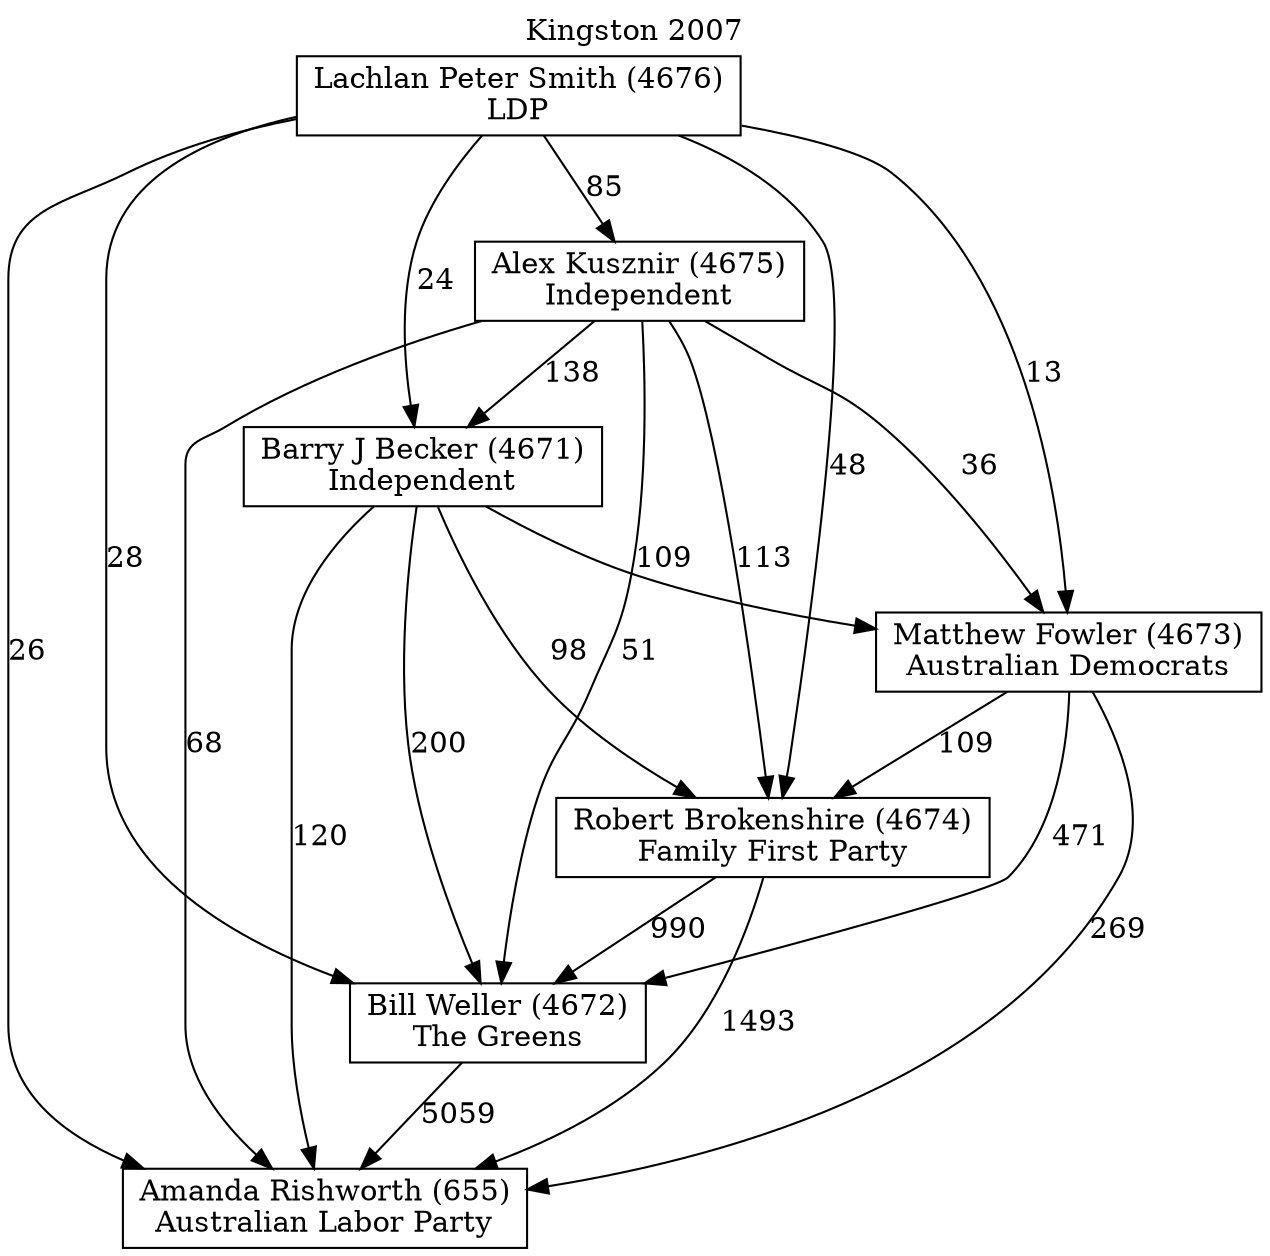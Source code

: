 // House preference flow
digraph "Amanda Rishworth (655)_Kingston_2007" {
	graph [label="Kingston 2007" labelloc=t mclimit=10]
	node [shape=box]
	"Amanda Rishworth (655)" [label="Amanda Rishworth (655)
Australian Labor Party"]
	"Bill Weller (4672)" [label="Bill Weller (4672)
The Greens"]
	"Robert Brokenshire (4674)" [label="Robert Brokenshire (4674)
Family First Party"]
	"Matthew Fowler (4673)" [label="Matthew Fowler (4673)
Australian Democrats"]
	"Barry J Becker (4671)" [label="Barry J Becker (4671)
Independent"]
	"Alex Kusznir (4675)" [label="Alex Kusznir (4675)
Independent"]
	"Lachlan Peter Smith (4676)" [label="Lachlan Peter Smith (4676)
LDP"]
	"Bill Weller (4672)" -> "Amanda Rishworth (655)" [label=5059]
	"Robert Brokenshire (4674)" -> "Bill Weller (4672)" [label=990]
	"Matthew Fowler (4673)" -> "Robert Brokenshire (4674)" [label=109]
	"Barry J Becker (4671)" -> "Matthew Fowler (4673)" [label=109]
	"Alex Kusznir (4675)" -> "Barry J Becker (4671)" [label=138]
	"Lachlan Peter Smith (4676)" -> "Alex Kusznir (4675)" [label=85]
	"Robert Brokenshire (4674)" -> "Amanda Rishworth (655)" [label=1493]
	"Matthew Fowler (4673)" -> "Amanda Rishworth (655)" [label=269]
	"Barry J Becker (4671)" -> "Amanda Rishworth (655)" [label=120]
	"Alex Kusznir (4675)" -> "Amanda Rishworth (655)" [label=68]
	"Lachlan Peter Smith (4676)" -> "Amanda Rishworth (655)" [label=26]
	"Lachlan Peter Smith (4676)" -> "Barry J Becker (4671)" [label=24]
	"Alex Kusznir (4675)" -> "Matthew Fowler (4673)" [label=36]
	"Lachlan Peter Smith (4676)" -> "Matthew Fowler (4673)" [label=13]
	"Barry J Becker (4671)" -> "Robert Brokenshire (4674)" [label=98]
	"Alex Kusznir (4675)" -> "Robert Brokenshire (4674)" [label=113]
	"Lachlan Peter Smith (4676)" -> "Robert Brokenshire (4674)" [label=48]
	"Matthew Fowler (4673)" -> "Bill Weller (4672)" [label=471]
	"Barry J Becker (4671)" -> "Bill Weller (4672)" [label=200]
	"Alex Kusznir (4675)" -> "Bill Weller (4672)" [label=51]
	"Lachlan Peter Smith (4676)" -> "Bill Weller (4672)" [label=28]
}
